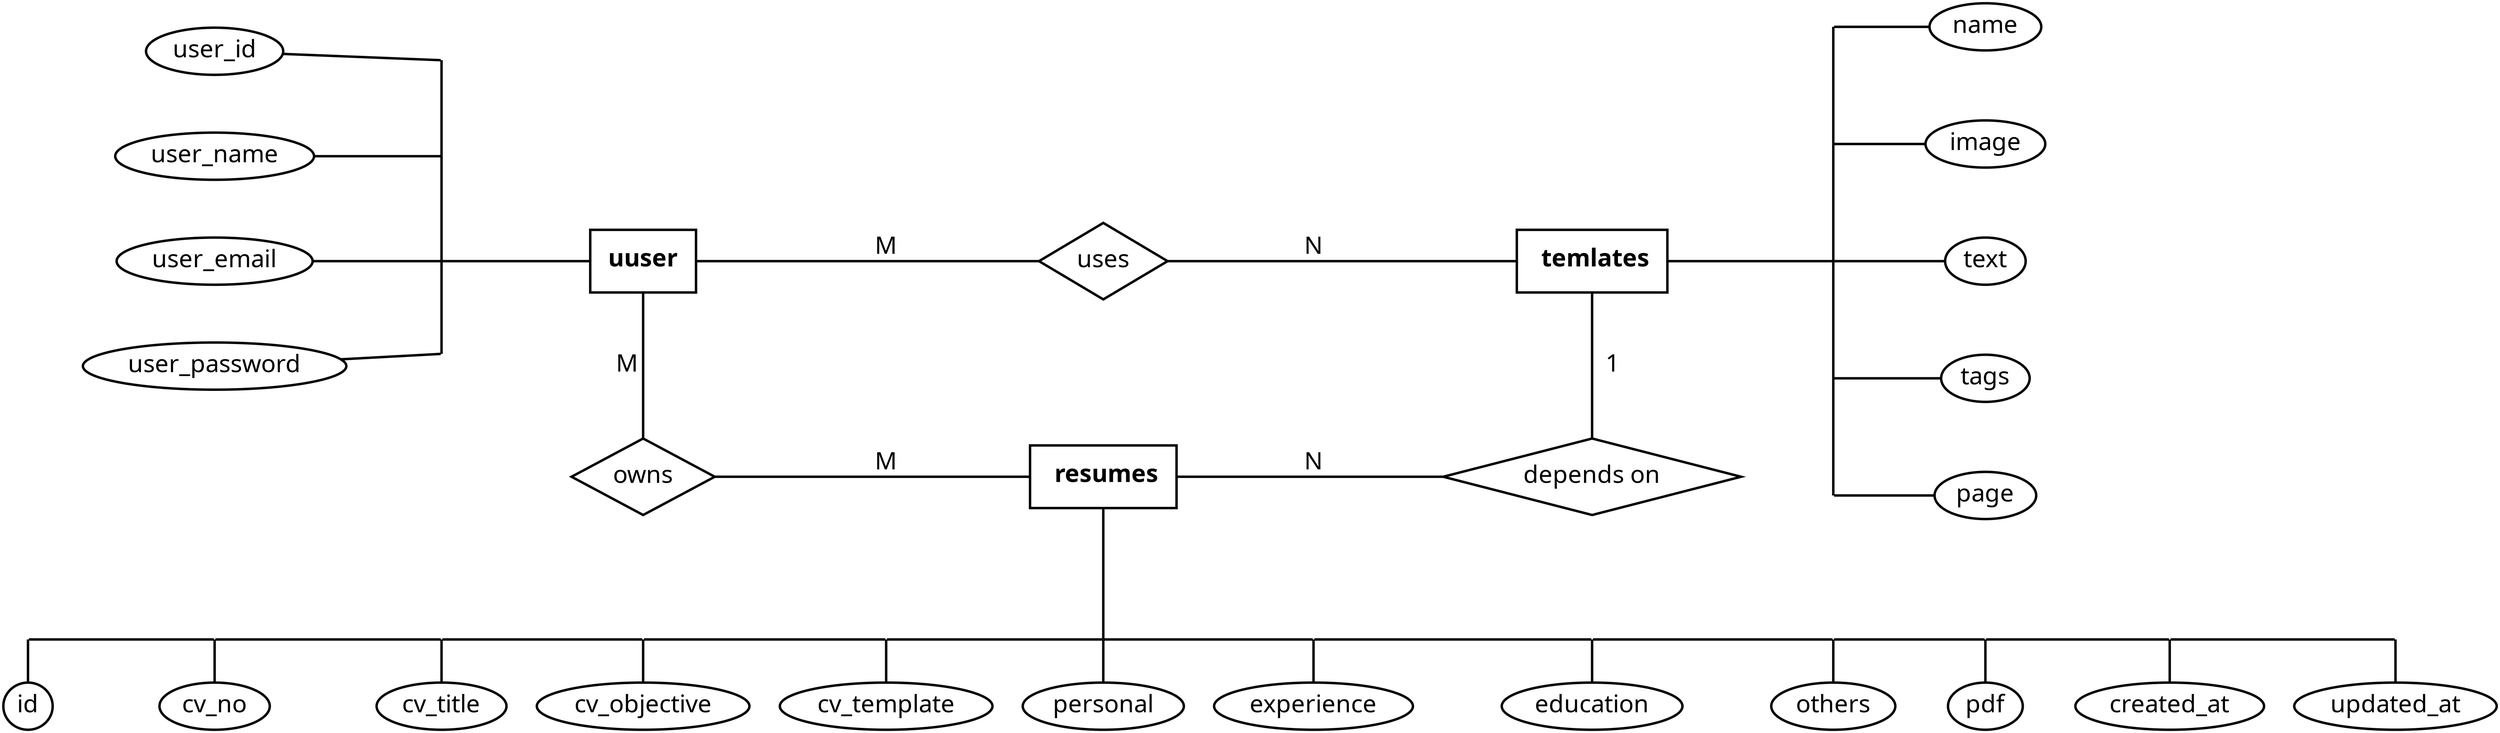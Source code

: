 graph G {
    bgcolor=white;
    graph [fontname="Handlee"]
    node [fontname="Handlee" fontsize=30 penwidth=3.0]
    edge [fontname= "Handlee" fontsize=30 penwidth=3.0]

    rankdir="LR"

// NODES

    node [shape=oval]

// USER ATTRIBUTES

    u1 [label="user_id"]
    u2 [label="user_name"]
    u3 [label="user_email"]
    u4 [label="user_password"]

// TEMPLATES ATTRIBUTES

    t1 [label="name"]
    t2 [label="image"]
    t3 [label="text"]
    t4 [label="tags"]
    t5 [label="page"]

// RESUME ATTRIBUTES

    r1 [label="id"]
    r2 [label="cv_no"]
    r3 [label="cv_title"]
    r4 [label="cv_objective"]
    r5 [label="cv_template"]
    r6 [label="personal"]
    r7 [label="experience"]
    r8 [label="education"]
    r9 [label="others"]
    r10 [label="pdf"]
    r11 [label="created_at"]
    r12 [label="updated_at"]

// ENTITIES

    node [shape=rect margin=0.3]
    uuser [label=<<b>uuser</b>>]
    templates [label=< <b>temlates</b>> ]
    resumes [label=< <b>resumes</b>> ]

// RELATIONSHIPS

    node [shape=diamond margin=0.1]
    uses
    owns
    depends [label="depends on"]

// SUPPORT STRUCTURE EMPTY NODES

    node [color=white label=""]
    u01
    u02
    u03
    u04
        
    t01
    t02
    t03
    t04
    t05

    r01
    r02
    r03
    r04
    r05
    r06
    r07
    r08
    r09
    r010
    r011
    r012

// EDGES

    u1 -- u2 -- u3 -- u4 [style=invis minlen=2]
    u01 -- u02 -- u03 -- u04 [tailclip=false headclip=false minlen=2]
    t01 -- t02 -- t03 -- t04 -- t05 [headclip=false tailclip=false minlen=3]
    r01 -- r02 -- r03 -- r04 -- r05 -- r06 -- r07 -- r08 -- r09 -- r010 -- r011 -- r012 [headclip=false tailclip=false]
    r1 -- r2 -- r3 -- r4 -- r5 -- r6 -- r7 -- r8 -- r9 -- r10 -- r11 -- r12 [style=invis]

    u03 -- uuser [tailclip=false]
    uuser -- uses [minlen=2 label="M" ]
    uses -- templates [minlen=2 label="N"]
    templates -- t03 [headclip=false]
    uuser -- owns [minlen=5 label="M" ]
    templates -- depends [minlen=5 label="            1" ]
    uses -- resumes [style=invis minlen=5]
    owns -- resumes [label="M"]
    resumes -- depends [label="N"]

    resumes -- r06 [headclip=false minlen=4]
    r06 -- r6 [tailclip=false]
    
    edge [headclip=false]
    u1 -- u01
    u2 -- u02
    u3 -- u03
    u4 -- u04

    edge [headclip=true tailclip=false]
    t01 -- t1
    t02 -- t2
    t03 -- t3
    t04 -- t4
    t05 -- t5

    edge [constraint=false headclip=false tailclip=true]
    r1 -- r01
    r2 -- r02
    r3 -- r03
    r4 -- r04
    r5 -- r05
    r7 -- r07
    r8 -- r08
    r9 -- r09
    r10 -- r010
    r11 -- r011
    r12 -- r012

// NODE ALIGNMENTS

    { rank=same; u1 u2 u3 u4 };
    { rank=same; u01 u02 u03 u04 };
    { rank=same; t1 t2 t3 t4 t5};
    { rank=same; t01 t02 t03 t04 t05};
    { rank=same; uuser owns };
    { rank=same; templates depends };
    { rank=same; uses resumes r06 r6};
   
}